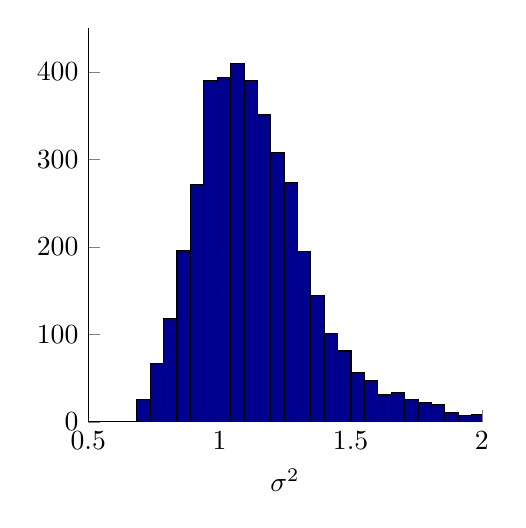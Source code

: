 % This file was created by matlab2tikz v0.4.4 running on MATLAB 8.3.
% Copyright (c) 2008--2013, Nico Schlömer <nico.schloemer@gmail.com>
% All rights reserved.
% 
% The latest updates can be retrieved from
%   http://www.mathworks.com/matlabcentral/fileexchange/22022-matlab2tikz
% where you can also make suggestions and rate matlab2tikz.
% 
%
% defining custom colors
\definecolor{mycolor1}{rgb}{0,0,0.562}%
%
\begin{tikzpicture}

\begin{axis}[%
width=5cm,
height=5cm,
area legend,
scale only axis,
xmin=0.5,
xmax=2,
xlabel={$\sigma^2$},
ymin=0,
ymax=450,
axis x line*=bottom,
axis y line*=left
]
\addplot[ybar,bar width=0.17cm,draw=black,fill=mycolor1] plot coordinates{(0.711,26)
(0.762,67)
(0.813,118)
(0.864,196)
(0.915,271)
(0.966,390)
(1.017,394)
(1.068,410)
(1.119,390)
(1.17,351)
(1.221,308)
(1.272,274)
(1.323,195)
(1.374,145)
(1.425,101)
(1.476,81)
(1.527,56)
(1.578,47)
(1.629,31)
(1.68,34)
(1.731,26)
(1.782,22)
(1.833,20)
(1.884,11)
(1.935,7)
(1.986,8)
(2.037,7)
(2.088,8)
(2.139,4)
(2.19,2)};

\addplot [
color=black,
solid,
forget plot
]
table[row sep=crcr]{
0.5 0\\
2 0\\
};
\addplot [
color=black,
dotted,
forget plot
]
table[row sep=crcr]{
1 0\\
1 200\\
};
\end{axis}
\end{tikzpicture}%